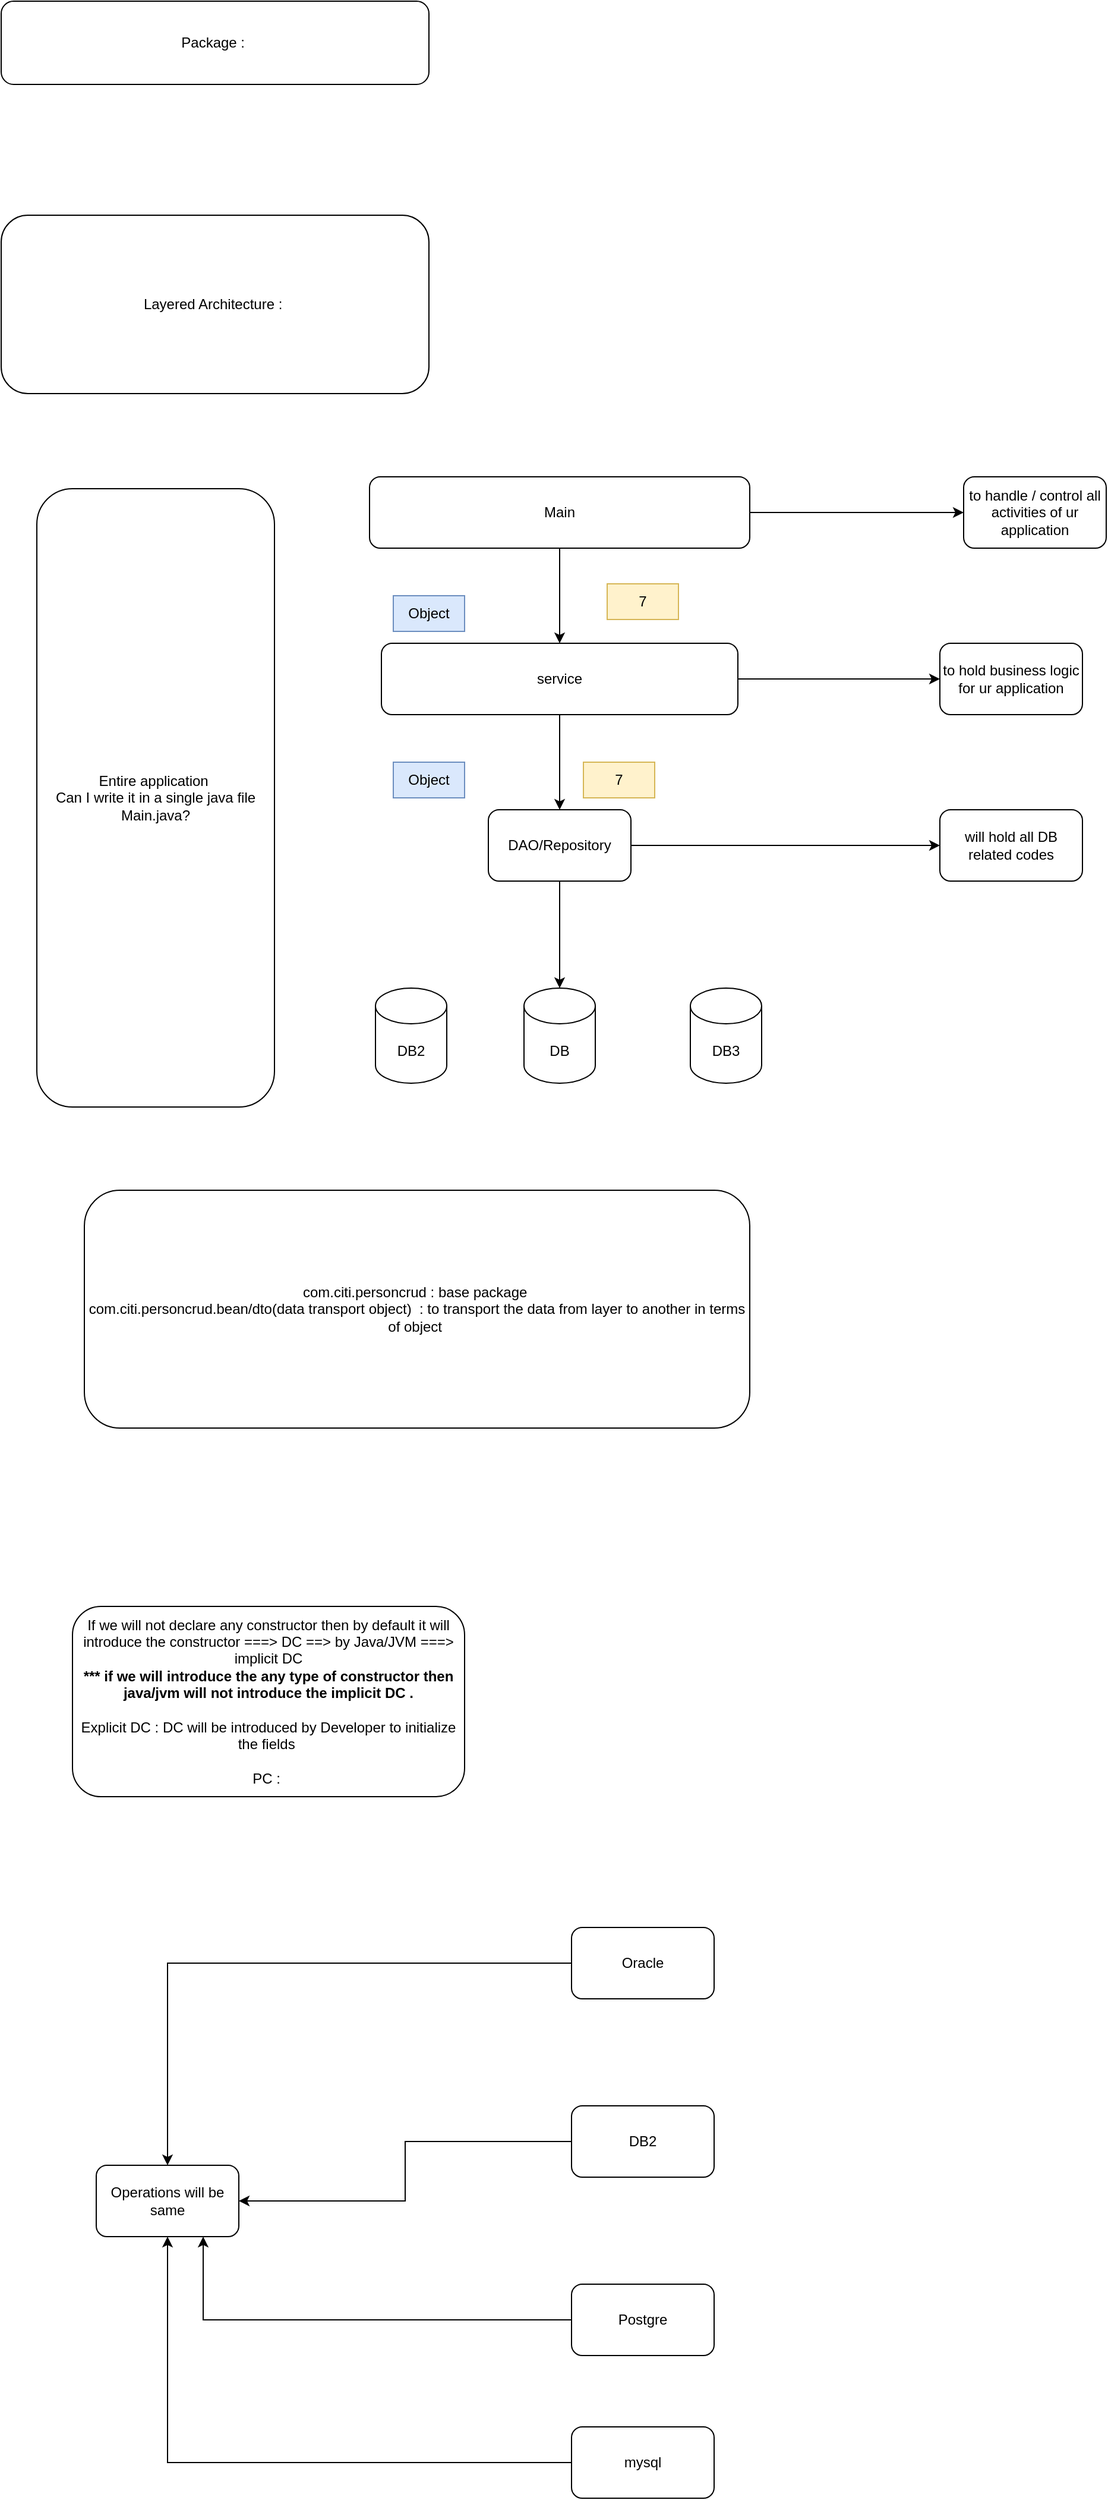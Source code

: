 <mxfile version="17.1.3" type="github" pages="3">
  <diagram id="dEH-hQJbf2kBLrELikxC" name="Page-1">
    <mxGraphModel dx="782" dy="460" grid="1" gridSize="10" guides="1" tooltips="1" connect="1" arrows="1" fold="1" page="1" pageScale="1" pageWidth="850" pageHeight="1100" math="0" shadow="0">
      <root>
        <mxCell id="0" />
        <mxCell id="1" parent="0" />
        <mxCell id="o41F1_x-FD4fBnq3QoN8-1" value="Package :&amp;nbsp;" style="rounded=1;whiteSpace=wrap;html=1;" vertex="1" parent="1">
          <mxGeometry x="80" y="60" width="360" height="70" as="geometry" />
        </mxCell>
        <mxCell id="o41F1_x-FD4fBnq3QoN8-2" value="Layered Architecture :&amp;nbsp;" style="rounded=1;whiteSpace=wrap;html=1;" vertex="1" parent="1">
          <mxGeometry x="80" y="240" width="360" height="150" as="geometry" />
        </mxCell>
        <mxCell id="o41F1_x-FD4fBnq3QoN8-5" value="" style="edgeStyle=orthogonalEdgeStyle;rounded=0;orthogonalLoop=1;jettySize=auto;html=1;" edge="1" parent="1" source="o41F1_x-FD4fBnq3QoN8-3" target="o41F1_x-FD4fBnq3QoN8-4">
          <mxGeometry relative="1" as="geometry" />
        </mxCell>
        <mxCell id="o41F1_x-FD4fBnq3QoN8-11" value="" style="edgeStyle=orthogonalEdgeStyle;rounded=0;orthogonalLoop=1;jettySize=auto;html=1;" edge="1" parent="1" source="o41F1_x-FD4fBnq3QoN8-3" target="o41F1_x-FD4fBnq3QoN8-10">
          <mxGeometry relative="1" as="geometry" />
        </mxCell>
        <mxCell id="o41F1_x-FD4fBnq3QoN8-3" value="Main" style="rounded=1;whiteSpace=wrap;html=1;" vertex="1" parent="1">
          <mxGeometry x="390" y="460" width="320" height="60" as="geometry" />
        </mxCell>
        <mxCell id="o41F1_x-FD4fBnq3QoN8-7" value="" style="edgeStyle=orthogonalEdgeStyle;rounded=0;orthogonalLoop=1;jettySize=auto;html=1;" edge="1" parent="1" source="o41F1_x-FD4fBnq3QoN8-4" target="o41F1_x-FD4fBnq3QoN8-6">
          <mxGeometry relative="1" as="geometry" />
        </mxCell>
        <mxCell id="o41F1_x-FD4fBnq3QoN8-13" value="" style="edgeStyle=orthogonalEdgeStyle;rounded=0;orthogonalLoop=1;jettySize=auto;html=1;" edge="1" parent="1" source="o41F1_x-FD4fBnq3QoN8-4" target="o41F1_x-FD4fBnq3QoN8-12">
          <mxGeometry relative="1" as="geometry" />
        </mxCell>
        <mxCell id="o41F1_x-FD4fBnq3QoN8-4" value="service" style="whiteSpace=wrap;html=1;rounded=1;" vertex="1" parent="1">
          <mxGeometry x="400" y="600" width="300" height="60" as="geometry" />
        </mxCell>
        <mxCell id="o41F1_x-FD4fBnq3QoN8-9" style="edgeStyle=orthogonalEdgeStyle;rounded=0;orthogonalLoop=1;jettySize=auto;html=1;" edge="1" parent="1" source="o41F1_x-FD4fBnq3QoN8-6" target="o41F1_x-FD4fBnq3QoN8-8">
          <mxGeometry relative="1" as="geometry" />
        </mxCell>
        <mxCell id="o41F1_x-FD4fBnq3QoN8-15" value="" style="edgeStyle=orthogonalEdgeStyle;rounded=0;orthogonalLoop=1;jettySize=auto;html=1;" edge="1" parent="1" source="o41F1_x-FD4fBnq3QoN8-6" target="o41F1_x-FD4fBnq3QoN8-14">
          <mxGeometry relative="1" as="geometry" />
        </mxCell>
        <mxCell id="o41F1_x-FD4fBnq3QoN8-6" value="DAO/Repository" style="whiteSpace=wrap;html=1;rounded=1;" vertex="1" parent="1">
          <mxGeometry x="490" y="740" width="120" height="60" as="geometry" />
        </mxCell>
        <mxCell id="o41F1_x-FD4fBnq3QoN8-8" value="DB" style="shape=cylinder3;whiteSpace=wrap;html=1;boundedLbl=1;backgroundOutline=1;size=15;" vertex="1" parent="1">
          <mxGeometry x="520" y="890" width="60" height="80" as="geometry" />
        </mxCell>
        <mxCell id="o41F1_x-FD4fBnq3QoN8-10" value="to handle / control all activities of ur application" style="whiteSpace=wrap;html=1;rounded=1;" vertex="1" parent="1">
          <mxGeometry x="890" y="460" width="120" height="60" as="geometry" />
        </mxCell>
        <mxCell id="o41F1_x-FD4fBnq3QoN8-12" value="to hold business logic for ur application" style="whiteSpace=wrap;html=1;rounded=1;" vertex="1" parent="1">
          <mxGeometry x="870" y="600" width="120" height="60" as="geometry" />
        </mxCell>
        <mxCell id="o41F1_x-FD4fBnq3QoN8-14" value="will hold all DB related codes" style="whiteSpace=wrap;html=1;rounded=1;" vertex="1" parent="1">
          <mxGeometry x="870" y="740" width="120" height="60" as="geometry" />
        </mxCell>
        <mxCell id="o41F1_x-FD4fBnq3QoN8-16" value="Entire application&amp;nbsp;&lt;br&gt;Can I write it in a single java file Main.java?" style="rounded=1;whiteSpace=wrap;html=1;" vertex="1" parent="1">
          <mxGeometry x="110" y="470" width="200" height="520" as="geometry" />
        </mxCell>
        <mxCell id="o41F1_x-FD4fBnq3QoN8-17" value="com.citi.personcrud : base package&amp;nbsp;&lt;br&gt;com.citi.personcrud.bean/dto(data transport object)&amp;nbsp; : to transport the data from layer to another in terms of object&amp;nbsp;" style="rounded=1;whiteSpace=wrap;html=1;" vertex="1" parent="1">
          <mxGeometry x="150" y="1060" width="560" height="200" as="geometry" />
        </mxCell>
        <mxCell id="o41F1_x-FD4fBnq3QoN8-18" value="7" style="text;html=1;strokeColor=#d6b656;fillColor=#fff2cc;align=center;verticalAlign=middle;whiteSpace=wrap;rounded=0;" vertex="1" parent="1">
          <mxGeometry x="590" y="550" width="60" height="30" as="geometry" />
        </mxCell>
        <mxCell id="o41F1_x-FD4fBnq3QoN8-19" value="7" style="text;html=1;strokeColor=#d6b656;fillColor=#fff2cc;align=center;verticalAlign=middle;whiteSpace=wrap;rounded=0;" vertex="1" parent="1">
          <mxGeometry x="570" y="700" width="60" height="30" as="geometry" />
        </mxCell>
        <mxCell id="o41F1_x-FD4fBnq3QoN8-20" value="Object" style="text;html=1;strokeColor=#6c8ebf;fillColor=#dae8fc;align=center;verticalAlign=middle;whiteSpace=wrap;rounded=0;" vertex="1" parent="1">
          <mxGeometry x="410" y="560" width="60" height="30" as="geometry" />
        </mxCell>
        <mxCell id="o41F1_x-FD4fBnq3QoN8-21" value="Object" style="text;html=1;strokeColor=#6c8ebf;fillColor=#dae8fc;align=center;verticalAlign=middle;whiteSpace=wrap;rounded=0;" vertex="1" parent="1">
          <mxGeometry x="410" y="700" width="60" height="30" as="geometry" />
        </mxCell>
        <mxCell id="o41F1_x-FD4fBnq3QoN8-22" value="If we will not declare any constructor then by default it will introduce the constructor ===&amp;gt; DC ==&amp;gt; by Java/JVM ===&amp;gt; implicit DC&lt;br&gt;&lt;b&gt;*** if we will introduce the any type of constructor then java/jvm will not introduce the implicit DC .&lt;/b&gt;&lt;br&gt;&lt;br&gt;Explicit DC : DC will be introduced by Developer to initialize the fields&amp;nbsp;&lt;br&gt;&lt;br&gt;PC :&amp;nbsp;" style="rounded=1;whiteSpace=wrap;html=1;" vertex="1" parent="1">
          <mxGeometry x="140" y="1410" width="330" height="160" as="geometry" />
        </mxCell>
        <mxCell id="qg5GrFxpXrcBTXjDAJmJ-1" value="DB2" style="shape=cylinder3;whiteSpace=wrap;html=1;boundedLbl=1;backgroundOutline=1;size=15;" vertex="1" parent="1">
          <mxGeometry x="395" y="890" width="60" height="80" as="geometry" />
        </mxCell>
        <mxCell id="qg5GrFxpXrcBTXjDAJmJ-2" value="DB3" style="shape=cylinder3;whiteSpace=wrap;html=1;boundedLbl=1;backgroundOutline=1;size=15;" vertex="1" parent="1">
          <mxGeometry x="660" y="890" width="60" height="80" as="geometry" />
        </mxCell>
        <mxCell id="qg5GrFxpXrcBTXjDAJmJ-11" style="edgeStyle=orthogonalEdgeStyle;rounded=0;orthogonalLoop=1;jettySize=auto;html=1;entryX=0.5;entryY=0;entryDx=0;entryDy=0;" edge="1" parent="1" source="qg5GrFxpXrcBTXjDAJmJ-3" target="qg5GrFxpXrcBTXjDAJmJ-7">
          <mxGeometry relative="1" as="geometry" />
        </mxCell>
        <mxCell id="qg5GrFxpXrcBTXjDAJmJ-3" value="Oracle" style="rounded=1;whiteSpace=wrap;html=1;" vertex="1" parent="1">
          <mxGeometry x="560" y="1680" width="120" height="60" as="geometry" />
        </mxCell>
        <mxCell id="qg5GrFxpXrcBTXjDAJmJ-10" style="edgeStyle=orthogonalEdgeStyle;rounded=0;orthogonalLoop=1;jettySize=auto;html=1;" edge="1" parent="1" source="qg5GrFxpXrcBTXjDAJmJ-4" target="qg5GrFxpXrcBTXjDAJmJ-7">
          <mxGeometry relative="1" as="geometry" />
        </mxCell>
        <mxCell id="qg5GrFxpXrcBTXjDAJmJ-4" value="DB2" style="rounded=1;whiteSpace=wrap;html=1;" vertex="1" parent="1">
          <mxGeometry x="560" y="1830" width="120" height="60" as="geometry" />
        </mxCell>
        <mxCell id="qg5GrFxpXrcBTXjDAJmJ-9" style="edgeStyle=orthogonalEdgeStyle;rounded=0;orthogonalLoop=1;jettySize=auto;html=1;entryX=0.75;entryY=1;entryDx=0;entryDy=0;" edge="1" parent="1" source="qg5GrFxpXrcBTXjDAJmJ-5" target="qg5GrFxpXrcBTXjDAJmJ-7">
          <mxGeometry relative="1" as="geometry" />
        </mxCell>
        <mxCell id="qg5GrFxpXrcBTXjDAJmJ-5" value="Postgre&lt;span style=&quot;color: rgba(0 , 0 , 0 , 0) ; font-family: monospace ; font-size: 0px&quot;&gt;%3CmxGraphModel%3E%3Croot%3E%3CmxCell%20id%3D%220%22%2F%3E%3CmxCell%20id%3D%221%22%20parent%3D%220%22%2F%3E%3CmxCell%20id%3D%222%22%20value%3D%22Oracle%22%20style%3D%22rounded%3D1%3BwhiteSpace%3Dwrap%3Bhtml%3D1%3B%22%20vertex%3D%221%22%20parent%3D%221%22%3E%3CmxGeometry%20x%3D%22560%22%20y%3D%221680%22%20width%3D%22120%22%20height%3D%2260%22%20as%3D%22geometry%22%2F%3E%3C%2FmxCell%3E%3C%2Froot%3E%3C%2FmxGraphModel%3E&lt;/span&gt;" style="rounded=1;whiteSpace=wrap;html=1;" vertex="1" parent="1">
          <mxGeometry x="560" y="1980" width="120" height="60" as="geometry" />
        </mxCell>
        <mxCell id="qg5GrFxpXrcBTXjDAJmJ-8" style="edgeStyle=orthogonalEdgeStyle;rounded=0;orthogonalLoop=1;jettySize=auto;html=1;" edge="1" parent="1" source="qg5GrFxpXrcBTXjDAJmJ-6" target="qg5GrFxpXrcBTXjDAJmJ-7">
          <mxGeometry relative="1" as="geometry" />
        </mxCell>
        <mxCell id="qg5GrFxpXrcBTXjDAJmJ-6" value="mysql" style="rounded=1;whiteSpace=wrap;html=1;" vertex="1" parent="1">
          <mxGeometry x="560" y="2100" width="120" height="60" as="geometry" />
        </mxCell>
        <mxCell id="qg5GrFxpXrcBTXjDAJmJ-7" value="Operations will be same" style="rounded=1;whiteSpace=wrap;html=1;" vertex="1" parent="1">
          <mxGeometry x="160" y="1880" width="120" height="60" as="geometry" />
        </mxCell>
      </root>
    </mxGraphModel>
  </diagram>
  <diagram id="MQb4WIRJPzxUWtvrJmx5" name="interface">
    <mxGraphModel dx="1632" dy="460" grid="1" gridSize="10" guides="1" tooltips="1" connect="1" arrows="1" fold="1" page="1" pageScale="1" pageWidth="850" pageHeight="1100" math="0" shadow="0">
      <root>
        <mxCell id="rK0kOLzEXzJM5Fy0s4nD-0" />
        <mxCell id="rK0kOLzEXzJM5Fy0s4nD-1" parent="rK0kOLzEXzJM5Fy0s4nD-0" />
        <mxCell id="rK0kOLzEXzJM5Fy0s4nD-4" value="" style="edgeStyle=orthogonalEdgeStyle;rounded=0;orthogonalLoop=1;jettySize=auto;html=1;" edge="1" parent="rK0kOLzEXzJM5Fy0s4nD-1" source="rK0kOLzEXzJM5Fy0s4nD-2" target="rK0kOLzEXzJM5Fy0s4nD-3">
          <mxGeometry relative="1" as="geometry" />
        </mxCell>
        <mxCell id="rK0kOLzEXzJM5Fy0s4nD-6" value="" style="edgeStyle=orthogonalEdgeStyle;rounded=0;orthogonalLoop=1;jettySize=auto;html=1;" edge="1" parent="rK0kOLzEXzJM5Fy0s4nD-1" source="rK0kOLzEXzJM5Fy0s4nD-2" target="rK0kOLzEXzJM5Fy0s4nD-5">
          <mxGeometry relative="1" as="geometry" />
        </mxCell>
        <mxCell id="rK0kOLzEXzJM5Fy0s4nD-8" value="" style="edgeStyle=orthogonalEdgeStyle;rounded=0;orthogonalLoop=1;jettySize=auto;html=1;" edge="1" parent="rK0kOLzEXzJM5Fy0s4nD-1" source="rK0kOLzEXzJM5Fy0s4nD-2" target="rK0kOLzEXzJM5Fy0s4nD-7">
          <mxGeometry relative="1" as="geometry" />
        </mxCell>
        <mxCell id="rK0kOLzEXzJM5Fy0s4nD-10" value="" style="edgeStyle=orthogonalEdgeStyle;rounded=0;orthogonalLoop=1;jettySize=auto;html=1;" edge="1" parent="rK0kOLzEXzJM5Fy0s4nD-1" source="rK0kOLzEXzJM5Fy0s4nD-2" target="rK0kOLzEXzJM5Fy0s4nD-9">
          <mxGeometry relative="1" as="geometry" />
        </mxCell>
        <mxCell id="rK0kOLzEXzJM5Fy0s4nD-12" value="" style="edgeStyle=orthogonalEdgeStyle;rounded=0;orthogonalLoop=1;jettySize=auto;html=1;" edge="1" parent="rK0kOLzEXzJM5Fy0s4nD-1" source="rK0kOLzEXzJM5Fy0s4nD-2" target="rK0kOLzEXzJM5Fy0s4nD-11">
          <mxGeometry relative="1" as="geometry" />
        </mxCell>
        <mxCell id="rK0kOLzEXzJM5Fy0s4nD-14" value="" style="edgeStyle=orthogonalEdgeStyle;rounded=0;orthogonalLoop=1;jettySize=auto;html=1;" edge="1" parent="rK0kOLzEXzJM5Fy0s4nD-1" source="rK0kOLzEXzJM5Fy0s4nD-2" target="rK0kOLzEXzJM5Fy0s4nD-13">
          <mxGeometry relative="1" as="geometry" />
        </mxCell>
        <mxCell id="rK0kOLzEXzJM5Fy0s4nD-2" value="SuperHero" style="rounded=1;whiteSpace=wrap;html=1;" vertex="1" parent="rK0kOLzEXzJM5Fy0s4nD-1">
          <mxGeometry x="330" y="80" width="120" height="60" as="geometry" />
        </mxCell>
        <mxCell id="rK0kOLzEXzJM5Fy0s4nD-3" value="Ironman" style="whiteSpace=wrap;html=1;rounded=1;fillColor=#f8cecc;strokeColor=#b85450;" vertex="1" parent="rK0kOLzEXzJM5Fy0s4nD-1">
          <mxGeometry x="80" y="200" width="120" height="60" as="geometry" />
        </mxCell>
        <mxCell id="rK0kOLzEXzJM5Fy0s4nD-5" value="Thor" style="whiteSpace=wrap;html=1;rounded=1;" vertex="1" parent="rK0kOLzEXzJM5Fy0s4nD-1">
          <mxGeometry x="330" y="220" width="120" height="60" as="geometry" />
        </mxCell>
        <mxCell id="rK0kOLzEXzJM5Fy0s4nD-7" value="Superman" style="whiteSpace=wrap;html=1;rounded=1;fillColor=#f8cecc;strokeColor=#b85450;" vertex="1" parent="rK0kOLzEXzJM5Fy0s4nD-1">
          <mxGeometry x="580" y="220" width="120" height="60" as="geometry" />
        </mxCell>
        <mxCell id="rK0kOLzEXzJM5Fy0s4nD-9" value="Shaktiman" style="whiteSpace=wrap;html=1;rounded=1;fillColor=#f8cecc;strokeColor=#b85450;" vertex="1" parent="rK0kOLzEXzJM5Fy0s4nD-1">
          <mxGeometry x="470" y="340" width="120" height="60" as="geometry" />
        </mxCell>
        <mxCell id="rK0kOLzEXzJM5Fy0s4nD-11" value="Hulk" style="whiteSpace=wrap;html=1;rounded=1;" vertex="1" parent="rK0kOLzEXzJM5Fy0s4nD-1">
          <mxGeometry x="190" y="350" width="120" height="60" as="geometry" />
        </mxCell>
        <mxCell id="rK0kOLzEXzJM5Fy0s4nD-13" value="batman" style="whiteSpace=wrap;html=1;rounded=1;" vertex="1" parent="rK0kOLzEXzJM5Fy0s4nD-1">
          <mxGeometry x="-20" y="460" width="120" height="60" as="geometry" />
        </mxCell>
        <mxCell id="rK0kOLzEXzJM5Fy0s4nD-18" style="edgeStyle=orthogonalEdgeStyle;rounded=0;orthogonalLoop=1;jettySize=auto;html=1;entryX=0.567;entryY=1.044;entryDx=0;entryDy=0;entryPerimeter=0;" edge="1" parent="rK0kOLzEXzJM5Fy0s4nD-1" source="rK0kOLzEXzJM5Fy0s4nD-17" target="rK0kOLzEXzJM5Fy0s4nD-3">
          <mxGeometry relative="1" as="geometry" />
        </mxCell>
        <mxCell id="rK0kOLzEXzJM5Fy0s4nD-19" style="edgeStyle=orthogonalEdgeStyle;rounded=0;orthogonalLoop=1;jettySize=auto;html=1;" edge="1" parent="rK0kOLzEXzJM5Fy0s4nD-1" source="rK0kOLzEXzJM5Fy0s4nD-17" target="rK0kOLzEXzJM5Fy0s4nD-9">
          <mxGeometry relative="1" as="geometry" />
        </mxCell>
        <mxCell id="rK0kOLzEXzJM5Fy0s4nD-20" style="edgeStyle=orthogonalEdgeStyle;rounded=0;orthogonalLoop=1;jettySize=auto;html=1;entryX=0.5;entryY=1;entryDx=0;entryDy=0;" edge="1" parent="rK0kOLzEXzJM5Fy0s4nD-1" source="rK0kOLzEXzJM5Fy0s4nD-17" target="rK0kOLzEXzJM5Fy0s4nD-7">
          <mxGeometry relative="1" as="geometry" />
        </mxCell>
        <mxCell id="rK0kOLzEXzJM5Fy0s4nD-17" value="Interface&lt;br&gt;Flyable&lt;br&gt;fly method" style="ellipse;shape=cloud;whiteSpace=wrap;html=1;fillColor=#dae8fc;strokeColor=#6c8ebf;" vertex="1" parent="rK0kOLzEXzJM5Fy0s4nD-1">
          <mxGeometry x="320" y="510" width="120" height="80" as="geometry" />
        </mxCell>
        <mxCell id="rK0kOLzEXzJM5Fy0s4nD-21" value="1. Account :&amp;nbsp;&lt;br&gt;accountNo&lt;br&gt;person&amp;nbsp; &amp;nbsp;&lt;br&gt;accountType&lt;br&gt;balance&lt;br&gt;openingDate&amp;nbsp; &amp;nbsp;LocalDate(java8)&lt;br&gt;activeStatus boolean" style="rounded=1;whiteSpace=wrap;html=1;" vertex="1" parent="rK0kOLzEXzJM5Fy0s4nD-1">
          <mxGeometry x="-60" y="690" width="260" height="250" as="geometry" />
        </mxCell>
      </root>
    </mxGraphModel>
  </diagram>
  <diagram id="ivjS-mDJTHe7fm4Ek6cG" name="JDBC">
    <mxGraphModel dx="1888" dy="605" grid="1" gridSize="10" guides="1" tooltips="1" connect="1" arrows="1" fold="1" page="1" pageScale="1" pageWidth="850" pageHeight="1100" math="0" shadow="0">
      <root>
        <mxCell id="-2ELsdU1Q9edbkPid1lJ-0" />
        <mxCell id="-2ELsdU1Q9edbkPid1lJ-1" parent="-2ELsdU1Q9edbkPid1lJ-0" />
        <mxCell id="-2ELsdU1Q9edbkPid1lJ-2" value="Type 1 Driver&lt;br&gt;(JDBC ODBC Bridge)" style="rounded=1;whiteSpace=wrap;html=1;" vertex="1" parent="-2ELsdU1Q9edbkPid1lJ-1">
          <mxGeometry x="310" y="60" width="120" height="60" as="geometry" />
        </mxCell>
        <mxCell id="-2ELsdU1Q9edbkPid1lJ-3" value="Type 3 Driver&lt;br&gt;(network protocol)&lt;br&gt;(java based driver)" style="rounded=1;whiteSpace=wrap;html=1;" vertex="1" parent="-2ELsdU1Q9edbkPid1lJ-1">
          <mxGeometry x="520" y="170" width="120" height="60" as="geometry" />
        </mxCell>
        <mxCell id="-2ELsdU1Q9edbkPid1lJ-4" value="Type 2 Driver&lt;br&gt;(native api )" style="rounded=1;whiteSpace=wrap;html=1;" vertex="1" parent="-2ELsdU1Q9edbkPid1lJ-1">
          <mxGeometry x="110" y="170" width="120" height="60" as="geometry" />
        </mxCell>
        <mxCell id="-2ELsdU1Q9edbkPid1lJ-5" value="Type 4 Driver&lt;br&gt;(Thin Driver)" style="rounded=1;whiteSpace=wrap;html=1;fillColor=#dae8fc;strokeColor=#6c8ebf;" vertex="1" parent="-2ELsdU1Q9edbkPid1lJ-1">
          <mxGeometry x="510" y="270" width="120" height="60" as="geometry" />
        </mxCell>
        <mxCell id="-2ELsdU1Q9edbkPid1lJ-8" value="" style="edgeStyle=orthogonalEdgeStyle;rounded=0;orthogonalLoop=1;jettySize=auto;html=1;" edge="1" parent="-2ELsdU1Q9edbkPid1lJ-1" source="-2ELsdU1Q9edbkPid1lJ-6" target="-2ELsdU1Q9edbkPid1lJ-7">
          <mxGeometry relative="1" as="geometry" />
        </mxCell>
        <mxCell id="-2ELsdU1Q9edbkPid1lJ-14" value="" style="edgeStyle=orthogonalEdgeStyle;rounded=0;orthogonalLoop=1;jettySize=auto;html=1;" edge="1" parent="-2ELsdU1Q9edbkPid1lJ-1" source="-2ELsdU1Q9edbkPid1lJ-6" target="-2ELsdU1Q9edbkPid1lJ-13">
          <mxGeometry relative="1" as="geometry" />
        </mxCell>
        <mxCell id="-2ELsdU1Q9edbkPid1lJ-6" value="Connection Object" style="rounded=1;whiteSpace=wrap;html=1;" vertex="1" parent="-2ELsdU1Q9edbkPid1lJ-1">
          <mxGeometry x="220" y="410" width="280" height="40" as="geometry" />
        </mxCell>
        <mxCell id="-2ELsdU1Q9edbkPid1lJ-10" value="" style="edgeStyle=orthogonalEdgeStyle;rounded=0;orthogonalLoop=1;jettySize=auto;html=1;" edge="1" parent="-2ELsdU1Q9edbkPid1lJ-1" source="-2ELsdU1Q9edbkPid1lJ-7" target="-2ELsdU1Q9edbkPid1lJ-9">
          <mxGeometry relative="1" as="geometry" />
        </mxCell>
        <mxCell id="-2ELsdU1Q9edbkPid1lJ-12" value="" style="edgeStyle=orthogonalEdgeStyle;rounded=0;orthogonalLoop=1;jettySize=auto;html=1;" edge="1" parent="-2ELsdU1Q9edbkPid1lJ-1" source="-2ELsdU1Q9edbkPid1lJ-7" target="-2ELsdU1Q9edbkPid1lJ-11">
          <mxGeometry relative="1" as="geometry" />
        </mxCell>
        <mxCell id="-2ELsdU1Q9edbkPid1lJ-7" value="Create the statement Object" style="rounded=1;whiteSpace=wrap;html=1;" vertex="1" parent="-2ELsdU1Q9edbkPid1lJ-1">
          <mxGeometry x="220" y="530" width="280" height="40" as="geometry" />
        </mxCell>
        <mxCell id="-2ELsdU1Q9edbkPid1lJ-19" value="" style="edgeStyle=orthogonalEdgeStyle;rounded=0;orthogonalLoop=1;jettySize=auto;html=1;" edge="1" parent="-2ELsdU1Q9edbkPid1lJ-1" source="-2ELsdU1Q9edbkPid1lJ-9" target="-2ELsdU1Q9edbkPid1lJ-18">
          <mxGeometry relative="1" as="geometry" />
        </mxCell>
        <mxCell id="-2ELsdU1Q9edbkPid1lJ-9" value="ResultSet(in case of DQL)select statement" style="rounded=1;whiteSpace=wrap;html=1;" vertex="1" parent="-2ELsdU1Q9edbkPid1lJ-1">
          <mxGeometry x="570" y="650" width="280" height="40" as="geometry" />
        </mxCell>
        <mxCell id="-2ELsdU1Q9edbkPid1lJ-17" style="edgeStyle=orthogonalEdgeStyle;rounded=0;orthogonalLoop=1;jettySize=auto;html=1;" edge="1" parent="-2ELsdU1Q9edbkPid1lJ-1" source="-2ELsdU1Q9edbkPid1lJ-11">
          <mxGeometry relative="1" as="geometry">
            <mxPoint x="390" y="770" as="targetPoint" />
          </mxGeometry>
        </mxCell>
        <mxCell id="-2ELsdU1Q9edbkPid1lJ-11" value="result status(in case of DML)" style="rounded=1;whiteSpace=wrap;html=1;" vertex="1" parent="-2ELsdU1Q9edbkPid1lJ-1">
          <mxGeometry x="-130" y="650" width="280" height="40" as="geometry" />
        </mxCell>
        <mxCell id="-2ELsdU1Q9edbkPid1lJ-16" value="" style="edgeStyle=orthogonalEdgeStyle;rounded=0;orthogonalLoop=1;jettySize=auto;html=1;" edge="1" parent="-2ELsdU1Q9edbkPid1lJ-1" source="-2ELsdU1Q9edbkPid1lJ-13" target="-2ELsdU1Q9edbkPid1lJ-15">
          <mxGeometry relative="1" as="geometry" />
        </mxCell>
        <mxCell id="-2ELsdU1Q9edbkPid1lJ-13" value="DriverManager class" style="rounded=1;whiteSpace=wrap;html=1;" vertex="1" parent="-2ELsdU1Q9edbkPid1lJ-1">
          <mxGeometry x="220" y="340" width="280" height="40" as="geometry" />
        </mxCell>
        <mxCell id="-2ELsdU1Q9edbkPid1lJ-15" value="Load the Driver but now a days from java8 onwards loading driver is optional thing since it is handled by JVM internally)" style="rounded=1;whiteSpace=wrap;html=1;fillColor=#0050ef;fontColor=#ffffff;strokeColor=#001DBC;" vertex="1" parent="-2ELsdU1Q9edbkPid1lJ-1">
          <mxGeometry x="220" y="220" width="280" height="40" as="geometry" />
        </mxCell>
        <mxCell id="-2ELsdU1Q9edbkPid1lJ-18" value="close the connection" style="rounded=1;whiteSpace=wrap;html=1;" vertex="1" parent="-2ELsdU1Q9edbkPid1lJ-1">
          <mxGeometry x="250" y="770" width="280" height="40" as="geometry" />
        </mxCell>
      </root>
    </mxGraphModel>
  </diagram>
</mxfile>
